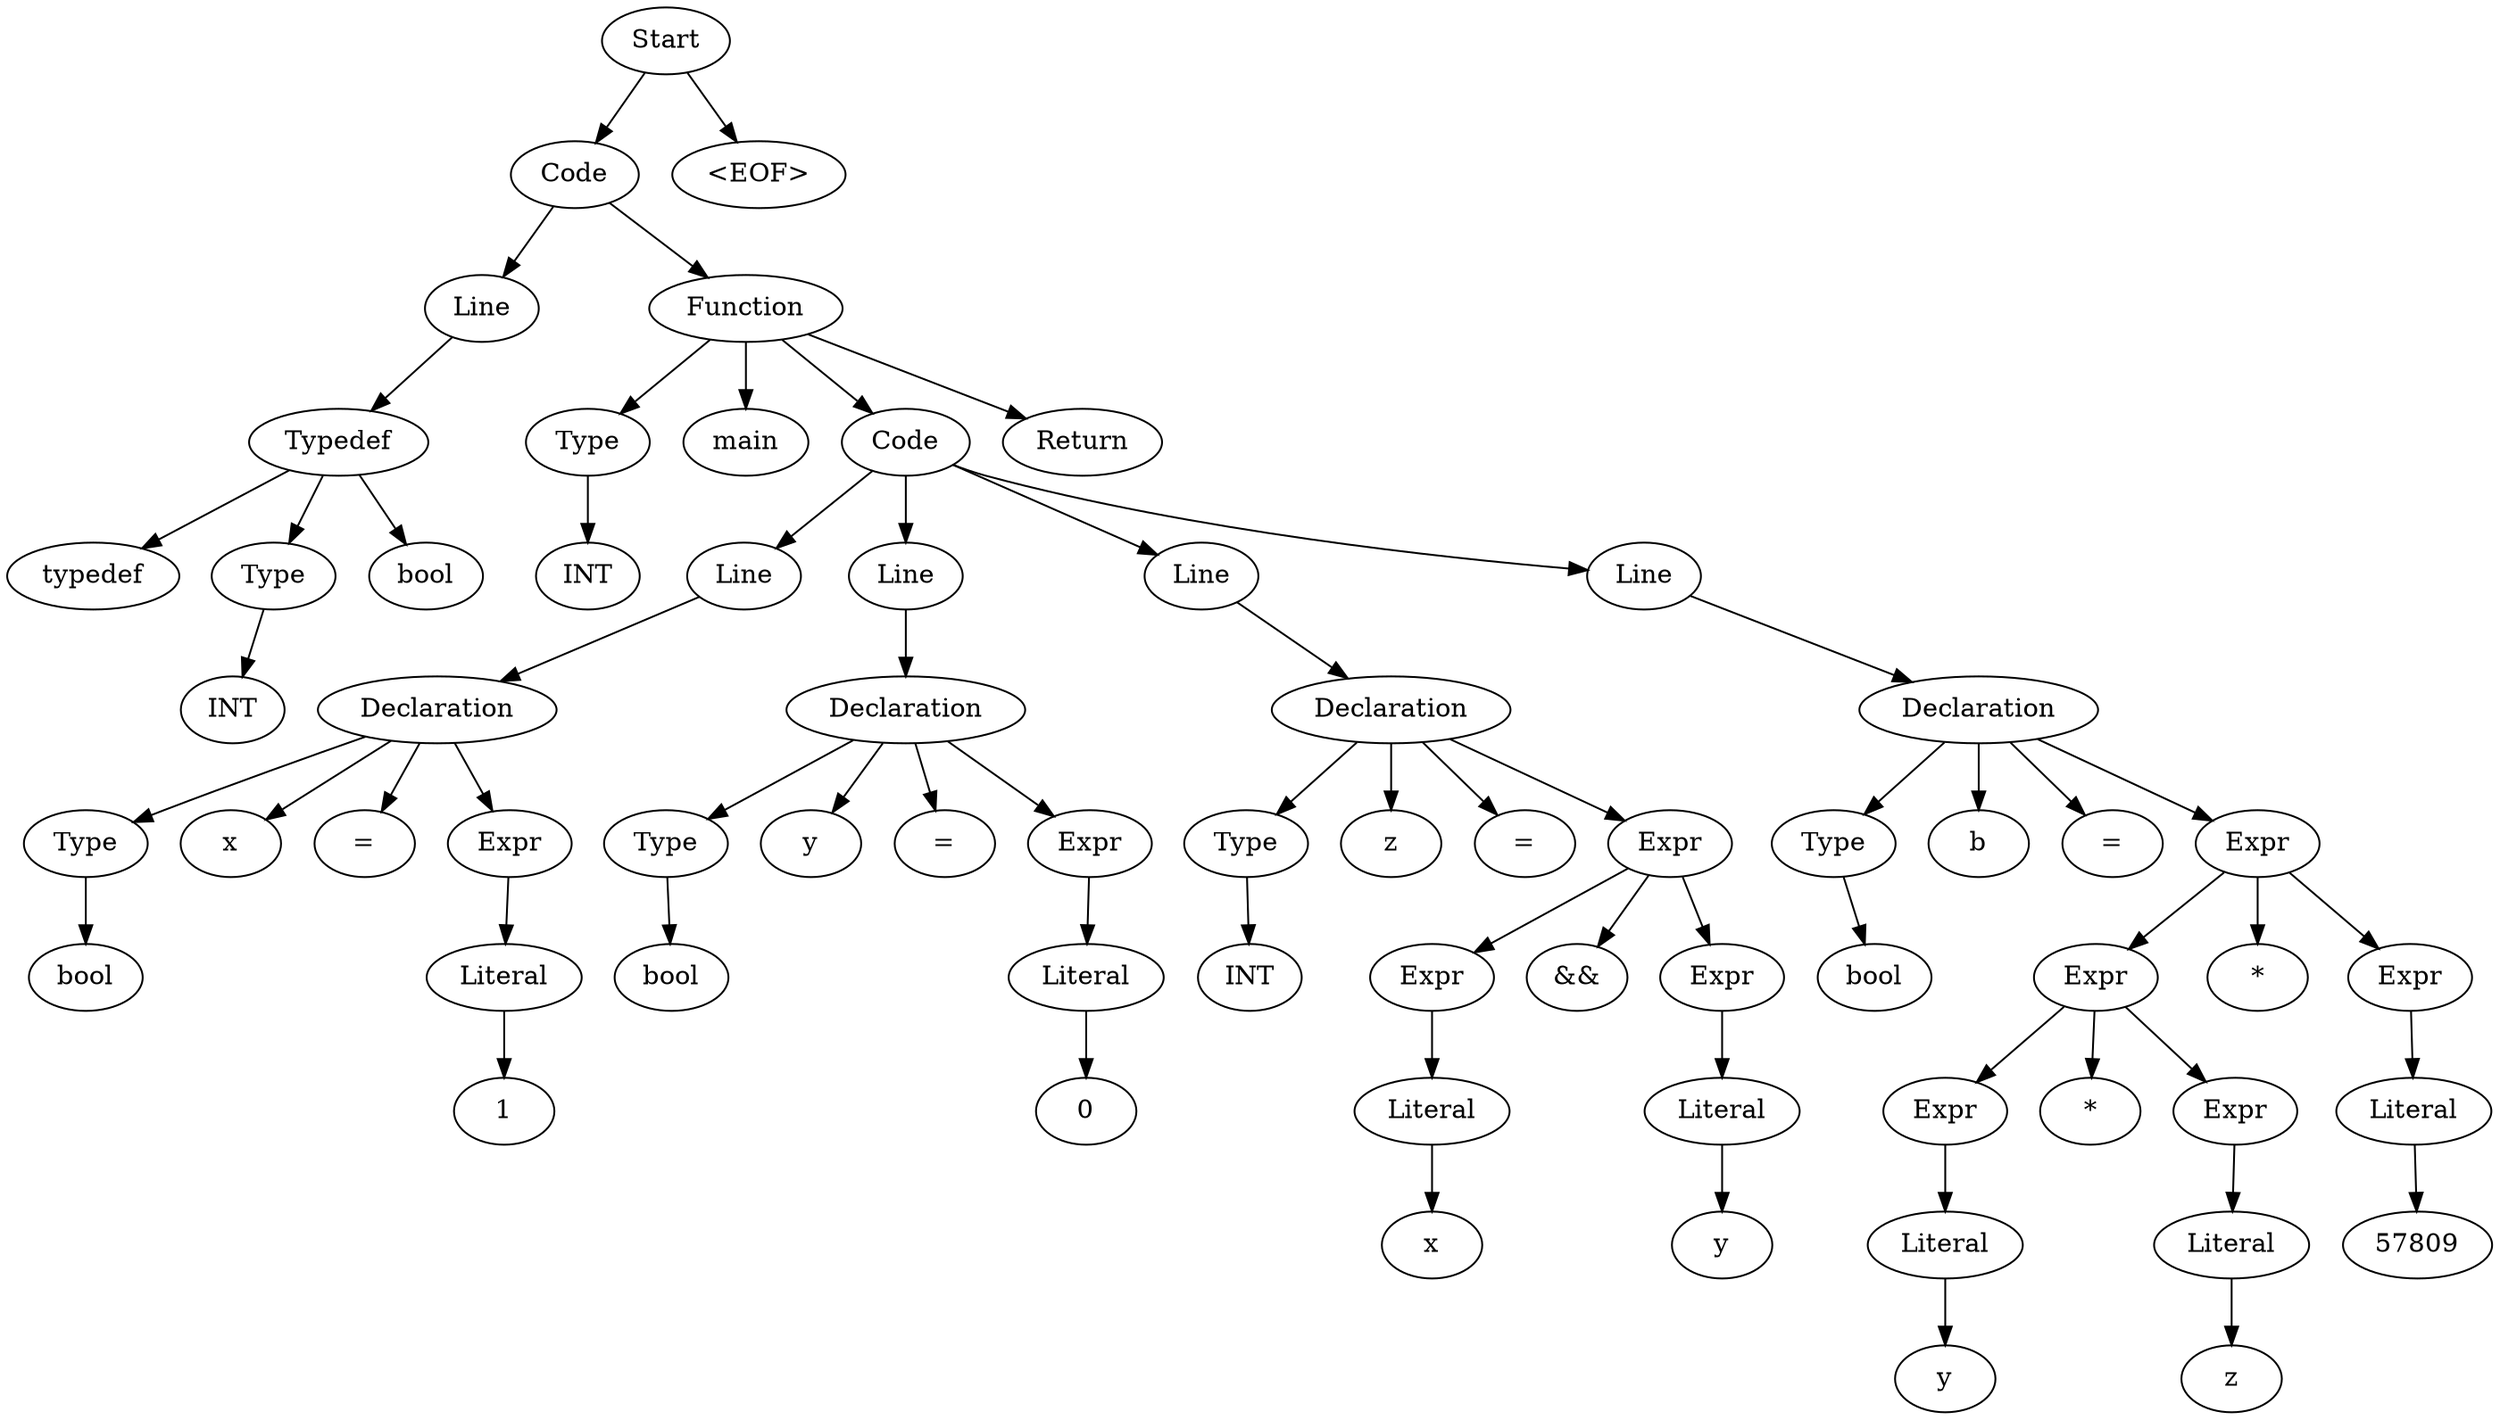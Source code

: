 digraph AST {
  "124335826718960" [label="Start"];
  "124335826718960" -> "124335826718192";
  "124335826718960" -> "124335826716416";
  "124335826718192" [label="Code"];
  "124335826718192" -> "124335826717472";
  "124335826718192" -> "124335826716368";
  "124335826717472" [label="Line"];
  "124335826717472" -> "124335826718000";
  "124335826718000" [label="Typedef"];
  "124335826718000" -> "124335826717616";
  "124335826718000" -> "124335826715936";
  "124335826718000" -> "124335826718816";
  "124335826717616" [label="typedef"];
  "124335826715936" [label="Type"];
  "124335826715936" -> "124335826718864";
  "124335826718864" [label="INT"];
  "124335826718816" [label="bool"];
  "124335826716368" [label="Function"];
  "124335826716368" -> "124335826716320";
  "124335826716368" -> "124335826716464";
  "124335826716368" -> "124335826715312";
  "124335826716368" -> "124335826717952";
  "124335826716320" [label="Type"];
  "124335826716320" -> "124335826715360";
  "124335826715360" [label="INT"];
  "124335826716464" [label="main"];
  "124335826715312" [label="Code"];
  "124335826715312" -> "124335826717904";
  "124335826715312" -> "124335826714688";
  "124335826715312" -> "124335826715600";
  "124335826715312" -> "124335826716512";
  "124335826717904" [label="Line"];
  "124335826717904" -> "124335826715984";
  "124335826715984" [label="Declaration"];
  "124335826715984" -> "124335826714880";
  "124335826715984" -> "124335826717808";
  "124335826715984" -> "124335826717232";
  "124335826715984" -> "124335826715504";
  "124335826714880" [label="Type"];
  "124335826714880" -> "124335826717760";
  "124335826717760" [label="bool"];
  "124335826717808" [label="x"];
  "124335826717232" [label="="];
  "124335826715504" [label="Expr"];
  "124335826715504" -> "124335826717856";
  "124335826717856" [label="Literal"];
  "124335826717856" -> "124335826714832";
  "124335826714832" [label="1"];
  "124335826714688" [label="Line"];
  "124335826714688" -> "124335826717280";
  "124335826717280" [label="Declaration"];
  "124335826717280" -> "124335826715408";
  "124335826717280" -> "124335826716080";
  "124335826717280" -> "124335826717328";
  "124335826717280" -> "124335826717184";
  "124335826715408" [label="Type"];
  "124335826715408" -> "124335826717568";
  "124335826717568" [label="bool"];
  "124335826716080" [label="y"];
  "124335826717328" [label="="];
  "124335826717184" [label="Expr"];
  "124335826717184" -> "124335826715648";
  "124335826715648" [label="Literal"];
  "124335826715648" -> "124335826714976";
  "124335826714976" [label="0"];
  "124335826715600" [label="Line"];
  "124335826715600" -> "124335826715168";
  "124335826715168" [label="Declaration"];
  "124335826715168" -> "124335826718384";
  "124335826715168" -> "124335826718912";
  "124335826715168" -> "124335826719056";
  "124335826715168" -> "124335826719104";
  "124335826718384" [label="Type"];
  "124335826718384" -> "124335826718720";
  "124335826718720" [label="INT"];
  "124335826718912" [label="z"];
  "124335826719056" [label="="];
  "124335826719104" [label="Expr"];
  "124335826719104" -> "124335826719200";
  "124335826719104" -> "124335826719392";
  "124335826719104" -> "124335826719536";
  "124335826719200" [label="Expr"];
  "124335826719200" -> "124335826719344";
  "124335826719344" [label="Literal"];
  "124335826719344" -> "124335826719488";
  "124335826719488" [label="x"];
  "124335826719392" [label="&&"];
  "124335826719536" [label="Expr"];
  "124335826719536" -> "124335826719632";
  "124335826719632" [label="Literal"];
  "124335826719632" -> "124335826719776";
  "124335826719776" [label="y"];
  "124335826716512" [label="Line"];
  "124335826716512" -> "124335826719248";
  "124335826719248" [label="Declaration"];
  "124335826719248" -> "124335826719872";
  "124335826719248" -> "124335826720064";
  "124335826719248" -> "124335826720112";
  "124335826719248" -> "124335826720160";
  "124335826719872" [label="Type"];
  "124335826719872" -> "124335826720016";
  "124335826720016" [label="bool"];
  "124335826720064" [label="b"];
  "124335826720112" [label="="];
  "124335826720160" [label="Expr"];
  "124335826720160" -> "124335826720256";
  "124335826720160" -> "124335826720448";
  "124335826720160" -> "124335826720880";
  "124335826720256" [label="Expr"];
  "124335826720256" -> "124335826720400";
  "124335826720256" -> "124335826720592";
  "124335826720256" -> "124335826720736";
  "124335826720400" [label="Expr"];
  "124335826720400" -> "124335826720544";
  "124335826720544" [label="Literal"];
  "124335826720544" -> "124335826720688";
  "124335826720688" [label="y"];
  "124335826720592" [label="*"];
  "124335826720736" [label="Expr"];
  "124335826720736" -> "124335826720832";
  "124335826720832" [label="Literal"];
  "124335826720832" -> "124335826720976";
  "124335826720976" [label="z"];
  "124335826720448" [label="*"];
  "124335826720880" [label="Expr"];
  "124335826720880" -> "124335826721072";
  "124335826721072" [label="Literal"];
  "124335826721072" -> "124335826721216";
  "124335826721216" [label="57809"];
  "124335826717952" [label="Return"];
  "124335826716416" [label="<EOF>"];
}
